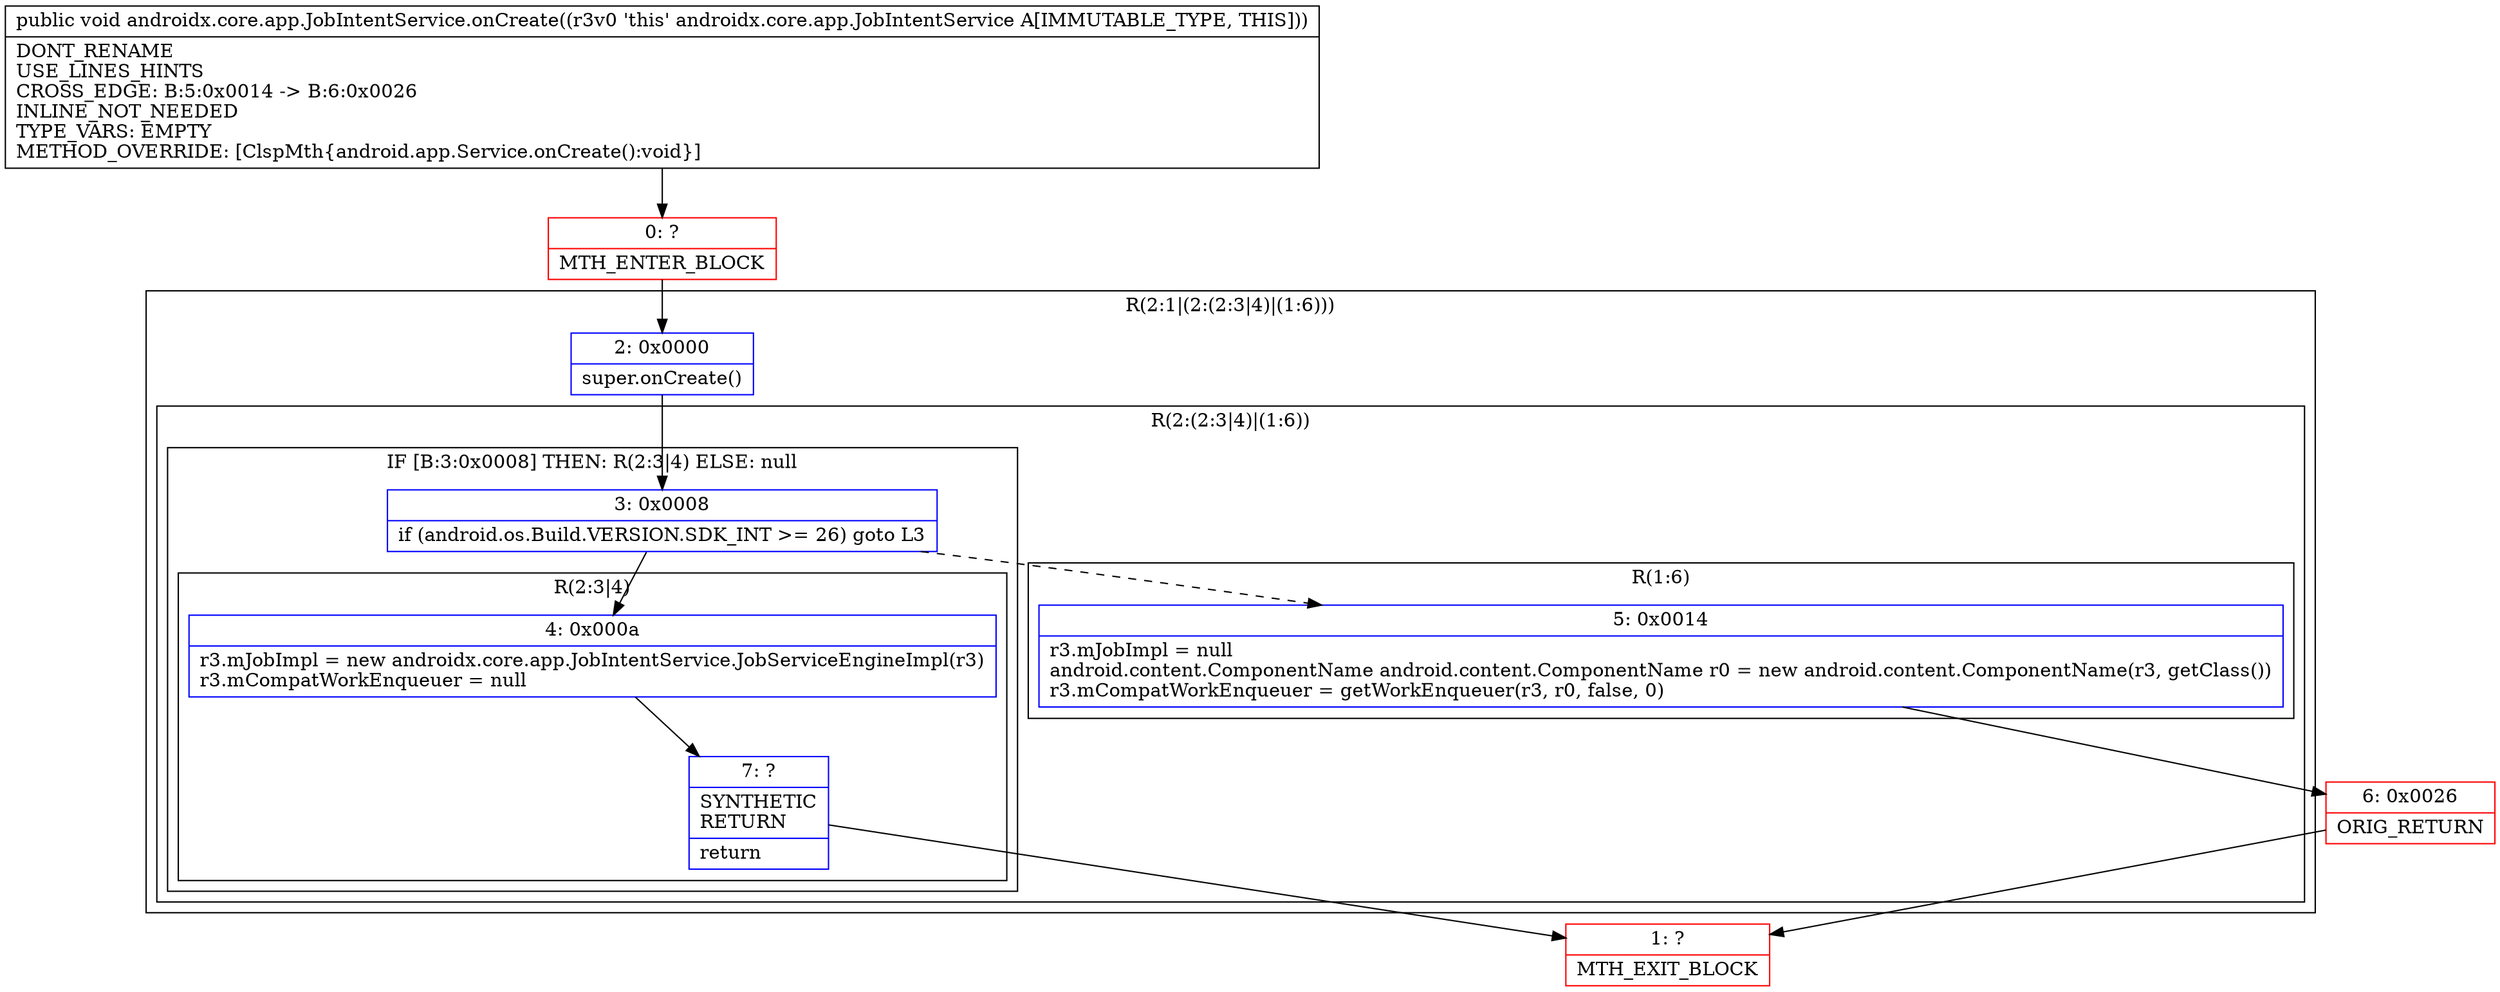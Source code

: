 digraph "CFG forandroidx.core.app.JobIntentService.onCreate()V" {
subgraph cluster_Region_2001094508 {
label = "R(2:1|(2:(2:3|4)|(1:6)))";
node [shape=record,color=blue];
Node_2 [shape=record,label="{2\:\ 0x0000|super.onCreate()\l}"];
subgraph cluster_Region_1053100680 {
label = "R(2:(2:3|4)|(1:6))";
node [shape=record,color=blue];
subgraph cluster_IfRegion_2103274362 {
label = "IF [B:3:0x0008] THEN: R(2:3|4) ELSE: null";
node [shape=record,color=blue];
Node_3 [shape=record,label="{3\:\ 0x0008|if (android.os.Build.VERSION.SDK_INT \>= 26) goto L3\l}"];
subgraph cluster_Region_30239744 {
label = "R(2:3|4)";
node [shape=record,color=blue];
Node_4 [shape=record,label="{4\:\ 0x000a|r3.mJobImpl = new androidx.core.app.JobIntentService.JobServiceEngineImpl(r3)\lr3.mCompatWorkEnqueuer = null\l}"];
Node_7 [shape=record,label="{7\:\ ?|SYNTHETIC\lRETURN\l|return\l}"];
}
}
subgraph cluster_Region_340269620 {
label = "R(1:6)";
node [shape=record,color=blue];
Node_5 [shape=record,label="{5\:\ 0x0014|r3.mJobImpl = null\landroid.content.ComponentName android.content.ComponentName r0 = new android.content.ComponentName(r3, getClass())\lr3.mCompatWorkEnqueuer = getWorkEnqueuer(r3, r0, false, 0)\l}"];
}
}
}
Node_0 [shape=record,color=red,label="{0\:\ ?|MTH_ENTER_BLOCK\l}"];
Node_1 [shape=record,color=red,label="{1\:\ ?|MTH_EXIT_BLOCK\l}"];
Node_6 [shape=record,color=red,label="{6\:\ 0x0026|ORIG_RETURN\l}"];
MethodNode[shape=record,label="{public void androidx.core.app.JobIntentService.onCreate((r3v0 'this' androidx.core.app.JobIntentService A[IMMUTABLE_TYPE, THIS]))  | DONT_RENAME\lUSE_LINES_HINTS\lCROSS_EDGE: B:5:0x0014 \-\> B:6:0x0026\lINLINE_NOT_NEEDED\lTYPE_VARS: EMPTY\lMETHOD_OVERRIDE: [ClspMth\{android.app.Service.onCreate():void\}]\l}"];
MethodNode -> Node_0;Node_2 -> Node_3;
Node_3 -> Node_4;
Node_3 -> Node_5[style=dashed];
Node_4 -> Node_7;
Node_7 -> Node_1;
Node_5 -> Node_6;
Node_0 -> Node_2;
Node_6 -> Node_1;
}

